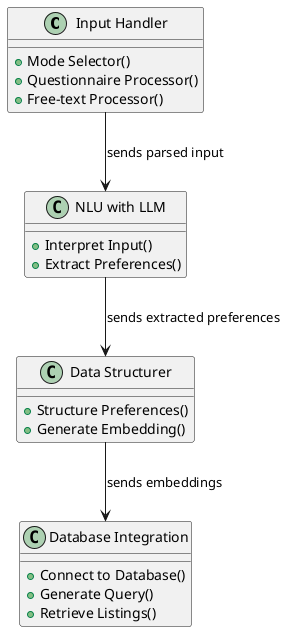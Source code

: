 @startuml
!define Rectangle class

class "Input Handler" {
    +Mode Selector()
    +Questionnaire Processor()
    +Free-text Processor()
}

class "NLU with LLM" {
    +Interpret Input()
    +Extract Preferences()
}

class "Data Structurer" {
    +Structure Preferences()
    +Generate Embedding()
}

class "Database Integration" {
    +Connect to Database()
    +Generate Query()
    +Retrieve Listings()
}

"Input Handler" --> "NLU with LLM" : sends parsed input
"NLU with LLM" --> "Data Structurer" : sends extracted preferences
"Data Structurer" --> "Database Integration" : sends embeddings
@enduml